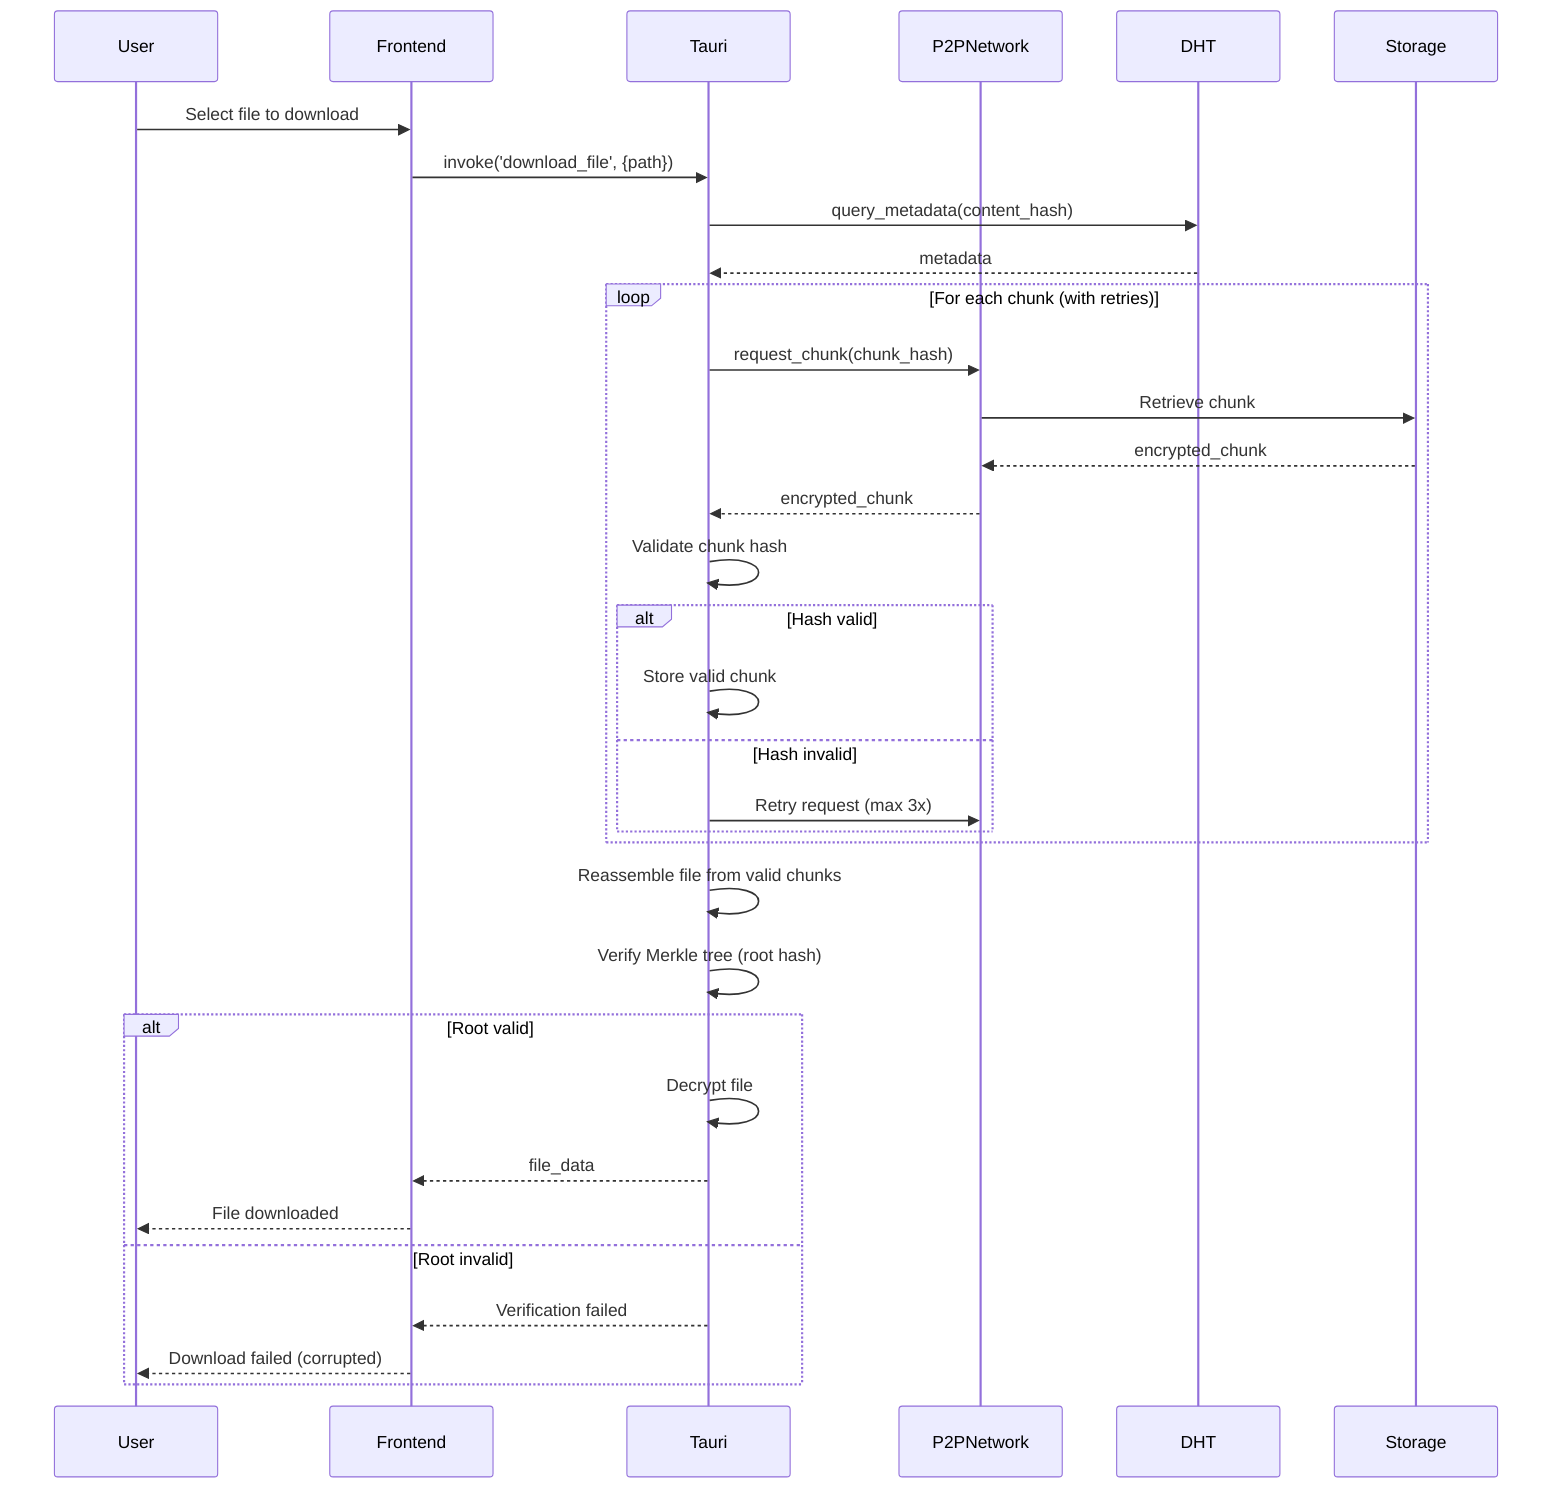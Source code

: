 sequenceDiagram
    participant User
    participant Frontend
    participant Tauri
    participant P2PNetwork
    participant DHT
    participant Storage

    User->>Frontend: Select file to download
    Frontend->>Tauri: invoke('download_file', {path})
    Tauri->>DHT: query_metadata(content_hash)
    DHT-->>Tauri: metadata
    loop For each chunk (with retries)
        Tauri->>P2PNetwork: request_chunk(chunk_hash)
        P2PNetwork->>Storage: Retrieve chunk
        Storage-->>P2PNetwork: encrypted_chunk
        P2PNetwork-->>Tauri: encrypted_chunk
        Tauri->>Tauri: Validate chunk hash
        alt Hash valid
            Tauri->>Tauri: Store valid chunk
        else Hash invalid
            Tauri->>P2PNetwork: Retry request (max 3x)
        end
    end
    Tauri->>Tauri: Reassemble file from valid chunks
    Tauri->>Tauri: Verify Merkle tree (root hash)
    alt Root valid
        Tauri->>Tauri: Decrypt file
        Tauri-->>Frontend: file_data
        Frontend-->>User: File downloaded
    else Root invalid
        Tauri-->>Frontend: Verification failed
        Frontend-->>User: Download failed (corrupted)
    end